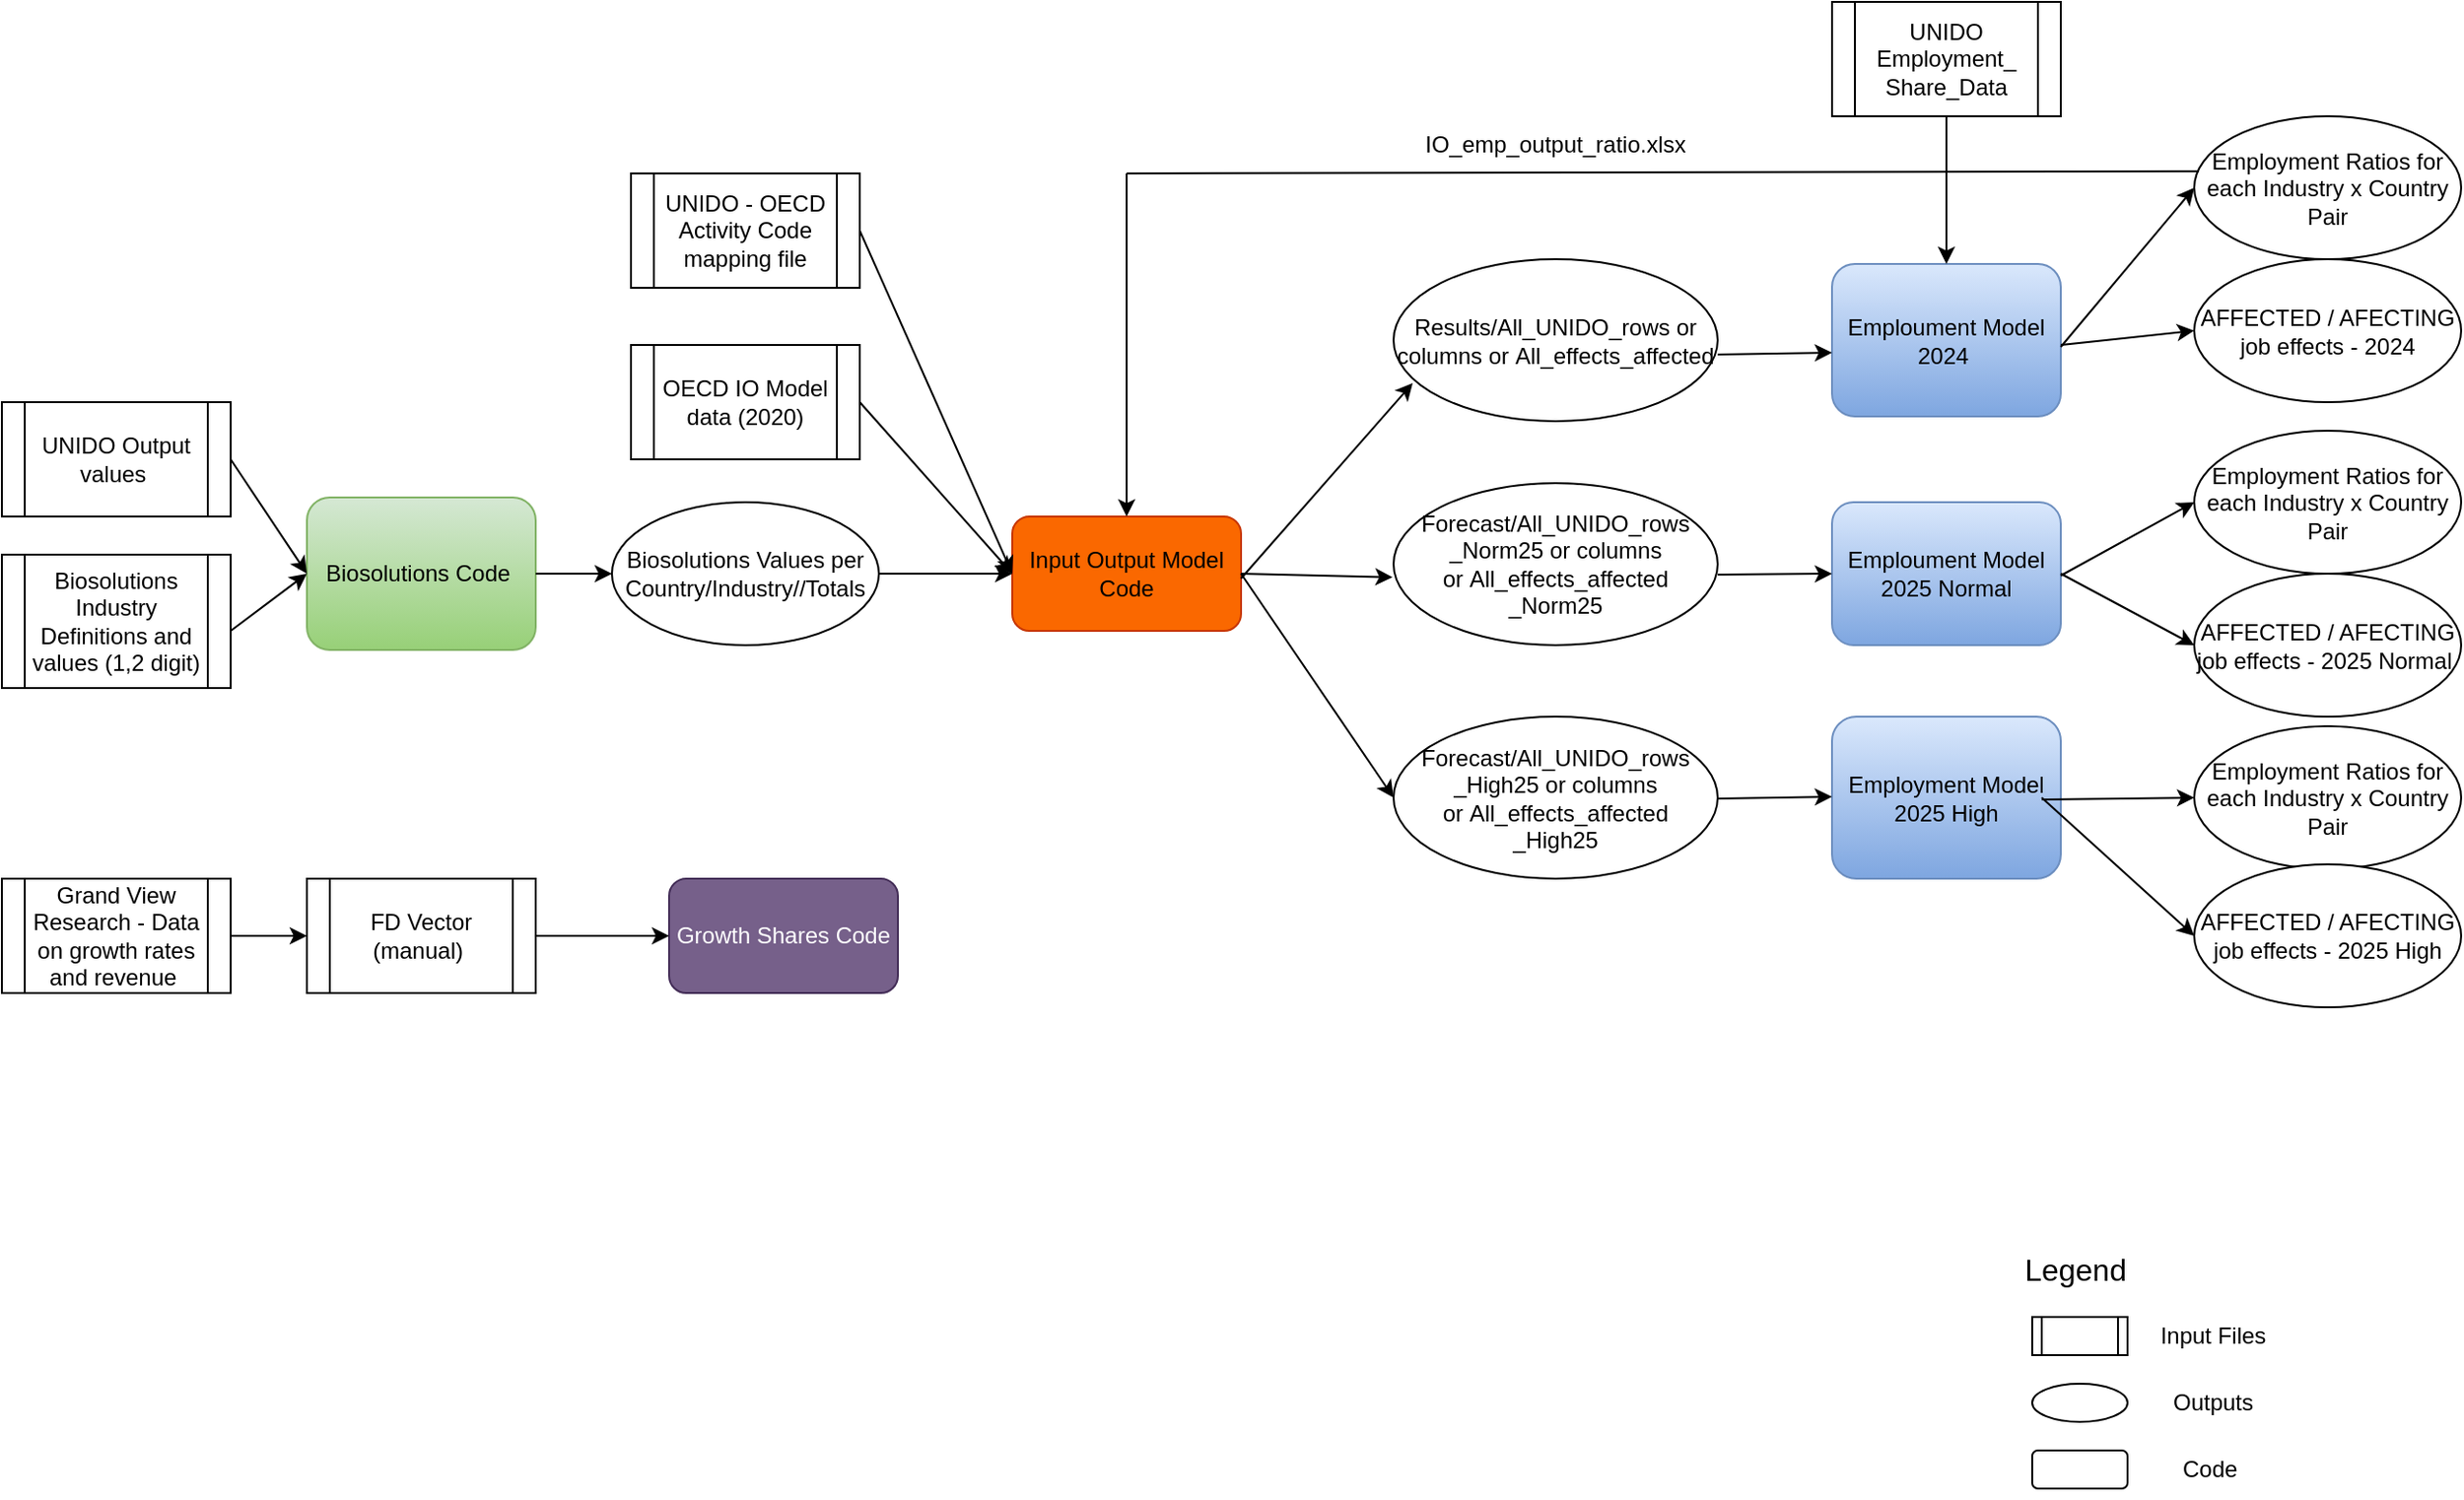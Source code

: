 <mxfile version="28.2.1">
  <diagram name="Page-1" id="xI2TjOL3Dtbvk028gNrC">
    <mxGraphModel dx="1895" dy="1063" grid="1" gridSize="10" guides="1" tooltips="1" connect="1" arrows="1" fold="1" page="1" pageScale="1" pageWidth="1169" pageHeight="827" math="0" shadow="0">
      <root>
        <mxCell id="0" />
        <mxCell id="1" parent="0" />
        <mxCell id="HoI9m2LMYl4AdCsWqnJ0-1" value="Biosolutions Code&amp;nbsp;" style="rounded=1;whiteSpace=wrap;html=1;fillColor=#d5e8d4;strokeColor=#82b366;gradientColor=#97d077;" parent="1" vertex="1">
          <mxGeometry x="120" y="280" width="120" height="80" as="geometry" />
        </mxCell>
        <mxCell id="HoI9m2LMYl4AdCsWqnJ0-2" value="Grand View Research - Data on growth rates and revenue&amp;nbsp;" style="shape=process;whiteSpace=wrap;html=1;backgroundOutline=1;" parent="1" vertex="1">
          <mxGeometry x="-40" y="480" width="120" height="60" as="geometry" />
        </mxCell>
        <mxCell id="HoI9m2LMYl4AdCsWqnJ0-3" value="OECD IO Model data (2020)" style="shape=process;whiteSpace=wrap;html=1;backgroundOutline=1;" parent="1" vertex="1">
          <mxGeometry x="290" y="200" width="120" height="60" as="geometry" />
        </mxCell>
        <mxCell id="HoI9m2LMYl4AdCsWqnJ0-4" value="Biosolutions Industry Definitions and values (1,2 digit)" style="shape=process;whiteSpace=wrap;html=1;backgroundOutline=1;" parent="1" vertex="1">
          <mxGeometry x="-40" y="310" width="120" height="70" as="geometry" />
        </mxCell>
        <mxCell id="pOCYMi9OLGm4HtoFdm7G-1" value="Biosolutions Values per Country/Industry//Totals" style="ellipse;whiteSpace=wrap;html=1;" vertex="1" parent="1">
          <mxGeometry x="280" y="282.5" width="140" height="75" as="geometry" />
        </mxCell>
        <mxCell id="pOCYMi9OLGm4HtoFdm7G-3" value="" style="endArrow=classic;html=1;rounded=0;" edge="1" parent="1">
          <mxGeometry width="50" height="50" relative="1" as="geometry">
            <mxPoint x="240" y="320" as="sourcePoint" />
            <mxPoint x="280" y="320" as="targetPoint" />
          </mxGeometry>
        </mxCell>
        <mxCell id="pOCYMi9OLGm4HtoFdm7G-4" value="UNIDO Output values&amp;nbsp;" style="shape=process;whiteSpace=wrap;html=1;backgroundOutline=1;" vertex="1" parent="1">
          <mxGeometry x="-40" y="230" width="120" height="60" as="geometry" />
        </mxCell>
        <mxCell id="pOCYMi9OLGm4HtoFdm7G-5" value="" style="endArrow=classic;html=1;rounded=0;entryX=0;entryY=0.5;entryDx=0;entryDy=0;" edge="1" parent="1" target="HoI9m2LMYl4AdCsWqnJ0-1">
          <mxGeometry width="50" height="50" relative="1" as="geometry">
            <mxPoint x="80" y="260" as="sourcePoint" />
            <mxPoint x="130" y="210" as="targetPoint" />
          </mxGeometry>
        </mxCell>
        <mxCell id="pOCYMi9OLGm4HtoFdm7G-7" value="" style="endArrow=classic;html=1;rounded=0;entryX=0;entryY=0.5;entryDx=0;entryDy=0;" edge="1" parent="1" target="HoI9m2LMYl4AdCsWqnJ0-1">
          <mxGeometry width="50" height="50" relative="1" as="geometry">
            <mxPoint x="80" y="350" as="sourcePoint" />
            <mxPoint x="130" y="300" as="targetPoint" />
          </mxGeometry>
        </mxCell>
        <mxCell id="pOCYMi9OLGm4HtoFdm7G-16" value="FD Vector (manual)&lt;span style=&quot;background-color: transparent; color: light-dark(rgb(0, 0, 0), rgb(255, 255, 255));&quot;&gt;&amp;nbsp;&lt;/span&gt;" style="shape=process;whiteSpace=wrap;html=1;backgroundOutline=1;" vertex="1" parent="1">
          <mxGeometry x="120" y="480" width="120" height="60" as="geometry" />
        </mxCell>
        <mxCell id="pOCYMi9OLGm4HtoFdm7G-17" value="" style="endArrow=classic;html=1;rounded=0;entryX=0;entryY=0.5;entryDx=0;entryDy=0;" edge="1" parent="1" target="pOCYMi9OLGm4HtoFdm7G-16">
          <mxGeometry width="50" height="50" relative="1" as="geometry">
            <mxPoint x="80" y="510" as="sourcePoint" />
            <mxPoint x="130" y="460" as="targetPoint" />
          </mxGeometry>
        </mxCell>
        <mxCell id="pOCYMi9OLGm4HtoFdm7G-18" value="Growth Shares Code" style="rounded=1;whiteSpace=wrap;html=1;fillColor=#76608a;fontColor=#ffffff;strokeColor=#432D57;" vertex="1" parent="1">
          <mxGeometry x="310" y="480" width="120" height="60" as="geometry" />
        </mxCell>
        <mxCell id="pOCYMi9OLGm4HtoFdm7G-19" value="" style="endArrow=classic;html=1;rounded=0;entryX=0;entryY=0.5;entryDx=0;entryDy=0;" edge="1" parent="1" target="pOCYMi9OLGm4HtoFdm7G-18">
          <mxGeometry width="50" height="50" relative="1" as="geometry">
            <mxPoint x="240" y="510" as="sourcePoint" />
            <mxPoint x="290" y="460" as="targetPoint" />
          </mxGeometry>
        </mxCell>
        <mxCell id="pOCYMi9OLGm4HtoFdm7G-21" value="Input Output Model Code" style="rounded=1;whiteSpace=wrap;html=1;fillColor=#fa6800;strokeColor=#C73500;fontColor=#000000;" vertex="1" parent="1">
          <mxGeometry x="490" y="290" width="120" height="60" as="geometry" />
        </mxCell>
        <mxCell id="pOCYMi9OLGm4HtoFdm7G-22" value="" style="endArrow=classic;html=1;rounded=0;entryX=0;entryY=0.5;entryDx=0;entryDy=0;" edge="1" parent="1" target="pOCYMi9OLGm4HtoFdm7G-21">
          <mxGeometry width="50" height="50" relative="1" as="geometry">
            <mxPoint x="420" y="320" as="sourcePoint" />
            <mxPoint x="470" y="270" as="targetPoint" />
          </mxGeometry>
        </mxCell>
        <mxCell id="pOCYMi9OLGm4HtoFdm7G-23" value="" style="endArrow=classic;html=1;rounded=0;" edge="1" parent="1">
          <mxGeometry width="50" height="50" relative="1" as="geometry">
            <mxPoint x="410" y="230" as="sourcePoint" />
            <mxPoint x="490" y="320" as="targetPoint" />
          </mxGeometry>
        </mxCell>
        <mxCell id="pOCYMi9OLGm4HtoFdm7G-24" value="UNIDO - OECD Activity Code mapping file" style="shape=process;whiteSpace=wrap;html=1;backgroundOutline=1;" vertex="1" parent="1">
          <mxGeometry x="290" y="110" width="120" height="60" as="geometry" />
        </mxCell>
        <mxCell id="pOCYMi9OLGm4HtoFdm7G-25" value="" style="endArrow=classic;html=1;rounded=0;entryX=0;entryY=0.5;entryDx=0;entryDy=0;" edge="1" parent="1" target="pOCYMi9OLGm4HtoFdm7G-21">
          <mxGeometry width="50" height="50" relative="1" as="geometry">
            <mxPoint x="410" y="140" as="sourcePoint" />
            <mxPoint x="460" y="90" as="targetPoint" />
          </mxGeometry>
        </mxCell>
        <mxCell id="pOCYMi9OLGm4HtoFdm7G-31" value="Results/All_UNIDO_rows or columns or&amp;nbsp;All_effects_affected" style="ellipse;whiteSpace=wrap;html=1;" vertex="1" parent="1">
          <mxGeometry x="690" y="155" width="170" height="85" as="geometry" />
        </mxCell>
        <mxCell id="pOCYMi9OLGm4HtoFdm7G-34" value="Forecast/All_UNIDO_rows&lt;div&gt;_Norm25 or columns or&amp;nbsp;All_effects_affected&lt;/div&gt;&lt;div&gt;_Norm25&lt;/div&gt;" style="ellipse;whiteSpace=wrap;html=1;" vertex="1" parent="1">
          <mxGeometry x="690" y="272.5" width="170" height="85" as="geometry" />
        </mxCell>
        <mxCell id="pOCYMi9OLGm4HtoFdm7G-37" value="Forecast/All_UNIDO_rows&lt;div&gt;_High25 or columns or&amp;nbsp;All_effects_affected&lt;/div&gt;&lt;div&gt;_High&lt;span style=&quot;background-color: transparent; color: light-dark(rgb(0, 0, 0), rgb(255, 255, 255));&quot;&gt;25&lt;/span&gt;&lt;/div&gt;" style="ellipse;whiteSpace=wrap;html=1;" vertex="1" parent="1">
          <mxGeometry x="690" y="395" width="170" height="85" as="geometry" />
        </mxCell>
        <mxCell id="pOCYMi9OLGm4HtoFdm7G-38" value="" style="endArrow=classic;html=1;rounded=0;entryX=0.059;entryY=0.765;entryDx=0;entryDy=0;entryPerimeter=0;" edge="1" parent="1" target="pOCYMi9OLGm4HtoFdm7G-31">
          <mxGeometry width="50" height="50" relative="1" as="geometry">
            <mxPoint x="610" y="322.5" as="sourcePoint" />
            <mxPoint x="660" y="272.5" as="targetPoint" />
          </mxGeometry>
        </mxCell>
        <mxCell id="pOCYMi9OLGm4HtoFdm7G-39" value="" style="endArrow=classic;html=1;rounded=0;entryX=-0.003;entryY=0.581;entryDx=0;entryDy=0;entryPerimeter=0;" edge="1" parent="1" target="pOCYMi9OLGm4HtoFdm7G-34">
          <mxGeometry width="50" height="50" relative="1" as="geometry">
            <mxPoint x="610" y="320" as="sourcePoint" />
            <mxPoint x="660" y="270" as="targetPoint" />
          </mxGeometry>
        </mxCell>
        <mxCell id="pOCYMi9OLGm4HtoFdm7G-40" value="" style="endArrow=classic;html=1;rounded=0;entryX=0;entryY=0.5;entryDx=0;entryDy=0;" edge="1" parent="1" target="pOCYMi9OLGm4HtoFdm7G-37">
          <mxGeometry width="50" height="50" relative="1" as="geometry">
            <mxPoint x="610" y="320" as="sourcePoint" />
            <mxPoint x="660" y="270" as="targetPoint" />
          </mxGeometry>
        </mxCell>
        <mxCell id="pOCYMi9OLGm4HtoFdm7G-41" value="&lt;font style=&quot;font-size: 16px; color: light-dark(rgb(0, 0, 0), rgb(255, 128, 0));&quot;&gt;Legend&amp;nbsp;&lt;/font&gt;" style="text;html=1;align=center;verticalAlign=middle;whiteSpace=wrap;rounded=0;" vertex="1" parent="1">
          <mxGeometry x="1020" y="670" width="60" height="30" as="geometry" />
        </mxCell>
        <mxCell id="pOCYMi9OLGm4HtoFdm7G-42" value="" style="shape=process;whiteSpace=wrap;html=1;backgroundOutline=1;" vertex="1" parent="1">
          <mxGeometry x="1025" y="710" width="50" height="20" as="geometry" />
        </mxCell>
        <mxCell id="pOCYMi9OLGm4HtoFdm7G-43" value="Input Files" style="text;html=1;align=center;verticalAlign=middle;whiteSpace=wrap;rounded=0;" vertex="1" parent="1">
          <mxGeometry x="1090" y="705" width="60" height="30" as="geometry" />
        </mxCell>
        <mxCell id="pOCYMi9OLGm4HtoFdm7G-44" value="" style="ellipse;whiteSpace=wrap;html=1;" vertex="1" parent="1">
          <mxGeometry x="1025" y="745" width="50" height="20" as="geometry" />
        </mxCell>
        <mxCell id="pOCYMi9OLGm4HtoFdm7G-45" value="Outputs" style="text;html=1;align=center;verticalAlign=middle;whiteSpace=wrap;rounded=0;" vertex="1" parent="1">
          <mxGeometry x="1090" y="740" width="60" height="30" as="geometry" />
        </mxCell>
        <mxCell id="pOCYMi9OLGm4HtoFdm7G-46" value="" style="rounded=1;whiteSpace=wrap;html=1;" vertex="1" parent="1">
          <mxGeometry x="1025" y="780" width="50" height="20" as="geometry" />
        </mxCell>
        <mxCell id="pOCYMi9OLGm4HtoFdm7G-47" value="Code&amp;nbsp;" style="text;html=1;align=center;verticalAlign=middle;whiteSpace=wrap;rounded=0;" vertex="1" parent="1">
          <mxGeometry x="1090" y="775" width="60" height="30" as="geometry" />
        </mxCell>
        <mxCell id="pOCYMi9OLGm4HtoFdm7G-48" value="Emploument Model 2024&amp;nbsp;" style="rounded=1;whiteSpace=wrap;html=1;fillColor=#dae8fc;gradientColor=#7ea6e0;strokeColor=#6c8ebf;" vertex="1" parent="1">
          <mxGeometry x="920" y="157.5" width="120" height="80" as="geometry" />
        </mxCell>
        <mxCell id="pOCYMi9OLGm4HtoFdm7G-50" value="Emploument Model 2025 Normal" style="rounded=1;whiteSpace=wrap;html=1;fillColor=#dae8fc;gradientColor=#7ea6e0;strokeColor=#6c8ebf;" vertex="1" parent="1">
          <mxGeometry x="920" y="282.5" width="120" height="75" as="geometry" />
        </mxCell>
        <mxCell id="pOCYMi9OLGm4HtoFdm7G-52" value="Employment Model 2025 High" style="rounded=1;whiteSpace=wrap;html=1;fillColor=#dae8fc;gradientColor=#7ea6e0;strokeColor=#6c8ebf;" vertex="1" parent="1">
          <mxGeometry x="920" y="395" width="120" height="85" as="geometry" />
        </mxCell>
        <mxCell id="pOCYMi9OLGm4HtoFdm7G-54" value="" style="endArrow=classic;html=1;rounded=0;" edge="1" parent="1">
          <mxGeometry width="50" height="50" relative="1" as="geometry">
            <mxPoint x="860" y="205" as="sourcePoint" />
            <mxPoint x="920" y="204" as="targetPoint" />
          </mxGeometry>
        </mxCell>
        <mxCell id="pOCYMi9OLGm4HtoFdm7G-57" value="" style="endArrow=classic;html=1;rounded=0;" edge="1" parent="1">
          <mxGeometry width="50" height="50" relative="1" as="geometry">
            <mxPoint x="860" y="320.5" as="sourcePoint" />
            <mxPoint x="920" y="320" as="targetPoint" />
          </mxGeometry>
        </mxCell>
        <mxCell id="pOCYMi9OLGm4HtoFdm7G-58" value="" style="endArrow=classic;html=1;rounded=0;" edge="1" parent="1">
          <mxGeometry width="50" height="50" relative="1" as="geometry">
            <mxPoint x="860" y="438" as="sourcePoint" />
            <mxPoint x="920" y="437" as="targetPoint" />
          </mxGeometry>
        </mxCell>
        <mxCell id="pOCYMi9OLGm4HtoFdm7G-59" value="Employment Ratios for each Industry x Country Pair" style="ellipse;whiteSpace=wrap;html=1;" vertex="1" parent="1">
          <mxGeometry x="1110" y="80" width="140" height="75" as="geometry" />
        </mxCell>
        <mxCell id="pOCYMi9OLGm4HtoFdm7G-60" value="" style="endArrow=classic;html=1;rounded=0;entryX=0;entryY=0.5;entryDx=0;entryDy=0;" edge="1" parent="1" target="pOCYMi9OLGm4HtoFdm7G-59">
          <mxGeometry width="50" height="50" relative="1" as="geometry">
            <mxPoint x="1040" y="201" as="sourcePoint" />
            <mxPoint x="1100" y="200" as="targetPoint" />
          </mxGeometry>
        </mxCell>
        <mxCell id="pOCYMi9OLGm4HtoFdm7G-61" value="AFFECTED / AFECTING job effects - 2024" style="ellipse;whiteSpace=wrap;html=1;" vertex="1" parent="1">
          <mxGeometry x="1110" y="155" width="140" height="75" as="geometry" />
        </mxCell>
        <mxCell id="pOCYMi9OLGm4HtoFdm7G-62" value="" style="endArrow=classic;html=1;rounded=0;entryX=0;entryY=0.5;entryDx=0;entryDy=0;" edge="1" parent="1" target="pOCYMi9OLGm4HtoFdm7G-61">
          <mxGeometry width="50" height="50" relative="1" as="geometry">
            <mxPoint x="1040" y="200" as="sourcePoint" />
            <mxPoint x="1090" y="150" as="targetPoint" />
          </mxGeometry>
        </mxCell>
        <mxCell id="pOCYMi9OLGm4HtoFdm7G-64" value="Employment Ratios for each Industry x Country Pair" style="ellipse;whiteSpace=wrap;html=1;" vertex="1" parent="1">
          <mxGeometry x="1110" y="245" width="140" height="75" as="geometry" />
        </mxCell>
        <mxCell id="pOCYMi9OLGm4HtoFdm7G-65" value="" style="endArrow=classic;html=1;rounded=0;entryX=0;entryY=0.5;entryDx=0;entryDy=0;" edge="1" parent="1" target="pOCYMi9OLGm4HtoFdm7G-64">
          <mxGeometry width="50" height="50" relative="1" as="geometry">
            <mxPoint x="1040" y="321" as="sourcePoint" />
            <mxPoint x="1100" y="320" as="targetPoint" />
          </mxGeometry>
        </mxCell>
        <mxCell id="pOCYMi9OLGm4HtoFdm7G-66" value="AFFECTED / AFECTING job effects - 2025 Normal&amp;nbsp;" style="ellipse;whiteSpace=wrap;html=1;" vertex="1" parent="1">
          <mxGeometry x="1110" y="320" width="140" height="75" as="geometry" />
        </mxCell>
        <mxCell id="pOCYMi9OLGm4HtoFdm7G-67" value="" style="endArrow=classic;html=1;rounded=0;entryX=0;entryY=0.5;entryDx=0;entryDy=0;" edge="1" parent="1" target="pOCYMi9OLGm4HtoFdm7G-66">
          <mxGeometry width="50" height="50" relative="1" as="geometry">
            <mxPoint x="1040" y="320" as="sourcePoint" />
            <mxPoint x="1090" y="270" as="targetPoint" />
          </mxGeometry>
        </mxCell>
        <mxCell id="pOCYMi9OLGm4HtoFdm7G-68" value="Employment Ratios for each Industry x Country Pair" style="ellipse;whiteSpace=wrap;html=1;" vertex="1" parent="1">
          <mxGeometry x="1110" y="400" width="140" height="75" as="geometry" />
        </mxCell>
        <mxCell id="pOCYMi9OLGm4HtoFdm7G-69" value="" style="endArrow=classic;html=1;rounded=0;entryX=0;entryY=0.5;entryDx=0;entryDy=0;" edge="1" parent="1" target="pOCYMi9OLGm4HtoFdm7G-68">
          <mxGeometry width="50" height="50" relative="1" as="geometry">
            <mxPoint x="1030" y="438.5" as="sourcePoint" />
            <mxPoint x="1090" y="437.5" as="targetPoint" />
          </mxGeometry>
        </mxCell>
        <mxCell id="pOCYMi9OLGm4HtoFdm7G-70" value="AFFECTED / AFECTING job effects - 2025 High" style="ellipse;whiteSpace=wrap;html=1;" vertex="1" parent="1">
          <mxGeometry x="1110" y="472.5" width="140" height="75" as="geometry" />
        </mxCell>
        <mxCell id="pOCYMi9OLGm4HtoFdm7G-71" value="" style="endArrow=classic;html=1;rounded=0;entryX=0;entryY=0.5;entryDx=0;entryDy=0;" edge="1" parent="1" target="pOCYMi9OLGm4HtoFdm7G-70">
          <mxGeometry width="50" height="50" relative="1" as="geometry">
            <mxPoint x="1030" y="437.5" as="sourcePoint" />
            <mxPoint x="1080" y="387.5" as="targetPoint" />
          </mxGeometry>
        </mxCell>
        <mxCell id="pOCYMi9OLGm4HtoFdm7G-72" value="" style="endArrow=none;html=1;rounded=0;entryX=0.017;entryY=0.385;entryDx=0;entryDy=0;entryPerimeter=0;" edge="1" parent="1" target="pOCYMi9OLGm4HtoFdm7G-59">
          <mxGeometry width="50" height="50" relative="1" as="geometry">
            <mxPoint x="550" y="110" as="sourcePoint" />
            <mxPoint x="610" y="50" as="targetPoint" />
          </mxGeometry>
        </mxCell>
        <mxCell id="pOCYMi9OLGm4HtoFdm7G-73" value="" style="endArrow=classic;html=1;rounded=0;entryX=0.5;entryY=0;entryDx=0;entryDy=0;" edge="1" parent="1" target="pOCYMi9OLGm4HtoFdm7G-21">
          <mxGeometry width="50" height="50" relative="1" as="geometry">
            <mxPoint x="550" y="110" as="sourcePoint" />
            <mxPoint x="600" y="60" as="targetPoint" />
          </mxGeometry>
        </mxCell>
        <mxCell id="pOCYMi9OLGm4HtoFdm7G-74" value="UNIDO Employment_&lt;div&gt;Share_Data&lt;/div&gt;" style="shape=process;whiteSpace=wrap;html=1;backgroundOutline=1;" vertex="1" parent="1">
          <mxGeometry x="920" y="20" width="120" height="60" as="geometry" />
        </mxCell>
        <mxCell id="pOCYMi9OLGm4HtoFdm7G-75" value="" style="endArrow=classic;html=1;rounded=0;entryX=0.5;entryY=0;entryDx=0;entryDy=0;" edge="1" parent="1" target="pOCYMi9OLGm4HtoFdm7G-48">
          <mxGeometry width="50" height="50" relative="1" as="geometry">
            <mxPoint x="980" y="80" as="sourcePoint" />
            <mxPoint x="1030" y="30" as="targetPoint" />
          </mxGeometry>
        </mxCell>
        <mxCell id="pOCYMi9OLGm4HtoFdm7G-76" value="IO_emp_output_ratio.xlsx" style="text;html=1;align=center;verticalAlign=middle;whiteSpace=wrap;rounded=0;" vertex="1" parent="1">
          <mxGeometry x="745" y="80" width="60" height="30" as="geometry" />
        </mxCell>
      </root>
    </mxGraphModel>
  </diagram>
</mxfile>

